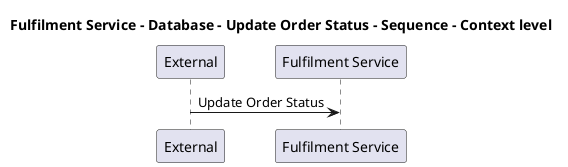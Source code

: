 @startuml

title Fulfilment Service - Database - Update Order Status - Sequence - Context level

participant "External" as C4InterFlow.SoftwareSystems.ExternalSystem
participant "Fulfilment Service" as ECommercePlatform.SoftwareSystems.FulfilmentService

C4InterFlow.SoftwareSystems.ExternalSystem -> ECommercePlatform.SoftwareSystems.FulfilmentService : Update Order Status


@enduml
